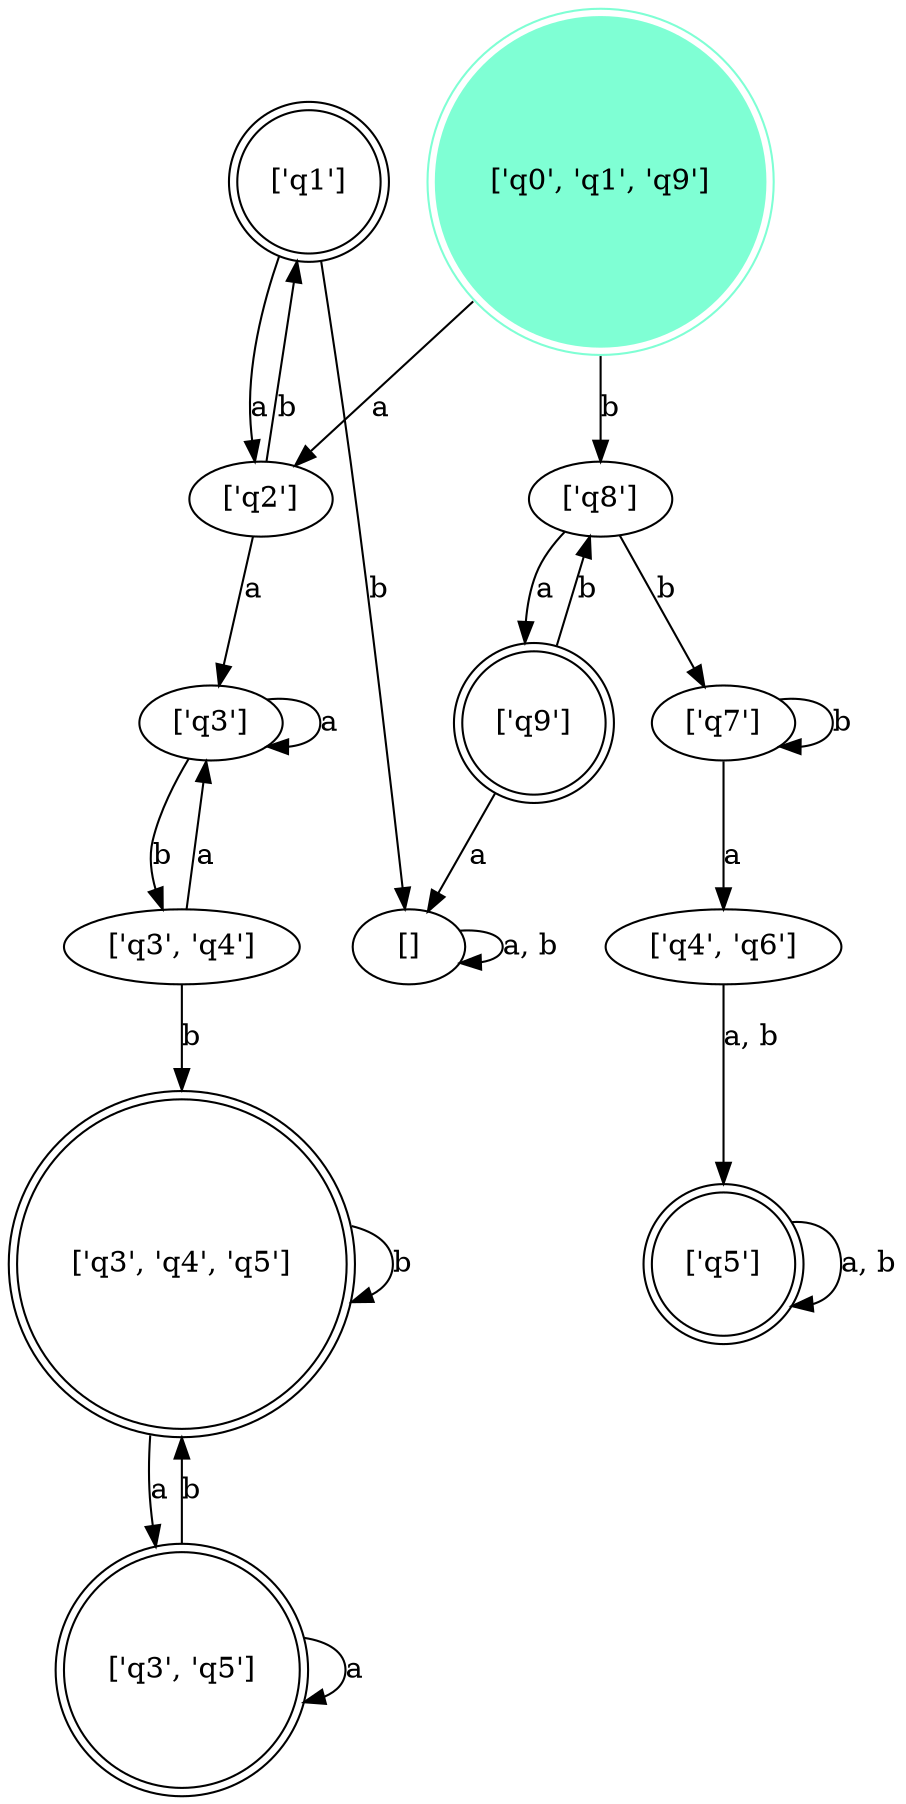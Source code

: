 // FSM
digraph {
	"['q7']"
	"['q3']"
	"['q8']"
	"['q4', 'q6']"
	"[]"
	"['q3', 'q4']"
	"['q2']"
	node [shape=doublecircle]
	"['q3', 'q4', 'q5']"
	"['q1']"
	"['q5']"
	"['q3', 'q5']"
	"['q9']"
	node [color=aquamarine shape=doublecircle style=filled]
	"['q0', 'q1', 'q9']"
	node [shape=circle]
	"['q0', 'q1', 'q9']" -> "['q2']" [label=a]
	"['q0', 'q1', 'q9']" -> "['q8']" [label=b]
	"['q2']" -> "['q3']" [label=a]
	"['q2']" -> "['q1']" [label=b]
	"['q8']" -> "['q9']" [label=a]
	"['q8']" -> "['q7']" [label=b]
	"['q3']" -> "['q3']" [label=a]
	"['q3']" -> "['q3', 'q4']" [label=b]
	"['q1']" -> "['q2']" [label=a]
	"['q1']" -> "[]" [label=b]
	"['q9']" -> "[]" [label=a]
	"['q9']" -> "['q8']" [label=b]
	"['q7']" -> "['q4', 'q6']" [label=a]
	"['q7']" -> "['q7']" [label=b]
	"['q3', 'q4']" -> "['q3']" [label=a]
	"['q3', 'q4']" -> "['q3', 'q4', 'q5']" [label=b]
	"[]" -> "[]" [label="a, b"]
	"['q4', 'q6']" -> "['q5']" [label="a, b"]
	"['q3', 'q4', 'q5']" -> "['q3', 'q5']" [label=a]
	"['q3', 'q4', 'q5']" -> "['q3', 'q4', 'q5']" [label=b]
	"['q5']" -> "['q5']" [label="a, b"]
	"['q3', 'q5']" -> "['q3', 'q5']" [label=a]
	"['q3', 'q5']" -> "['q3', 'q4', 'q5']" [label=b]
}
